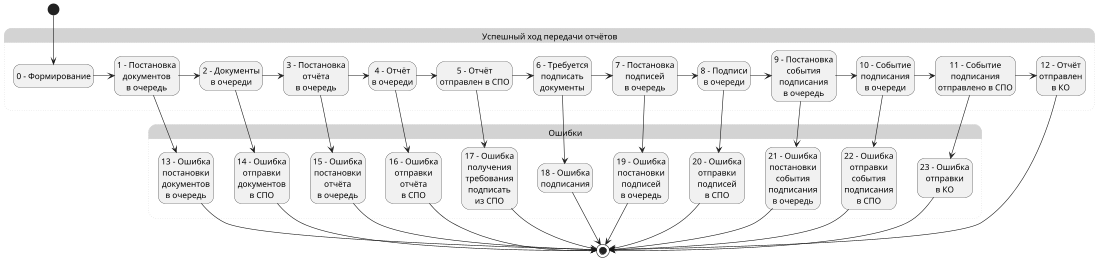 @startuml
scale 100 width
scale 260 height

hide empty description
state "Успешный ход передачи отчётов" as Saccess #LightGray;line.dotted;line:LightGray {
    state "0 – Формирование" as State0
    state "1 - Постановка\nдокументов\nв очередь" as State1
    state "2 - Документы\nв очереди" as State2
    state "3 - Постановка\nотчёта\nв очередь" as State3
    state "4 - Отчёт\nв очереди" as State4
    state "5 - Отчёт\nотправлен в СПО" as State5
    state "6 - Требуется\nподписать\nдокументы" as State6
    state "7 - Постановка\nподписей\nв очередь" as State7
    state "8 - Подписи\nв очереди" as State8
    state "9 - Постановка\nсобытия\nподписания\nв очередь" as State9
    state "10 - Событие\nподписания\nв очереди" as State10
    state "11 - Событие\nподписания\nотправлено в СПО" as State11   
    state "12 - Отчёт\nотправлен\nв КО" as State12
}
state "Ошибки" as Errors #LightGray;line.dotted;line:LightGray {
    state "13 - Ошибка\nпостановки\nдокументов\nв очередь" as State13
    state "14 - Ошибка\nотправки\nдокументов\nв СПО" as State14
    state "15 - Ошибка\nпостановки\nотчёта\nв очередь" as State15
    state "16 - Ошибка\nотправки\nотчёта\nв СПО" as State16  
    state "17 - Ошибка\nполучения\nтребования\nподписать\nиз СПО" as State17
    state "18 - Ошибка\nподписания" as State18
    state "19 - Ошибка\nпостановки\nподписей\nв очередь" as State19
    state "20 - Ошибка\nотправки\nподписей\nв СПО" as State20
    state "21 - Ошибка\nпостановки\nсобытия\nподписания\nв очередь" as State21
    state "22 - Ошибка\nотправки\nсобытия\nподписания\nв СПО" as State22
    state "23 - Ошибка\nотправки\nв КО" as State23
}

[*] --> State0
State0 -> State1

State1 -> State2
State1 --> State13

State2 -> State3
State2 --> State14

State3 -> State4
State3 --> State15

State4 -> State5
State4 --> State16

State5 -> State6
State5 --> State17

State6 -> State7
State6 --> State18

State7 -> State8
State7 --> State19

State8 -> State9
State8 --> State20

State9 -> State10
State9 --> State21

State10 -> State11
State10 --> State22

State11 -> State12
State11 --> State23

State13  --> [*]
State14  --> [*]
State15 --> [*]
State16 --> [*]
State17 --> [*]
State18 --> [*]
State19  --> [*]
State20  --> [*]
State21 --> [*]
State22 --> [*]
State23 --> [*]

State12 --> [*]

@enduml
